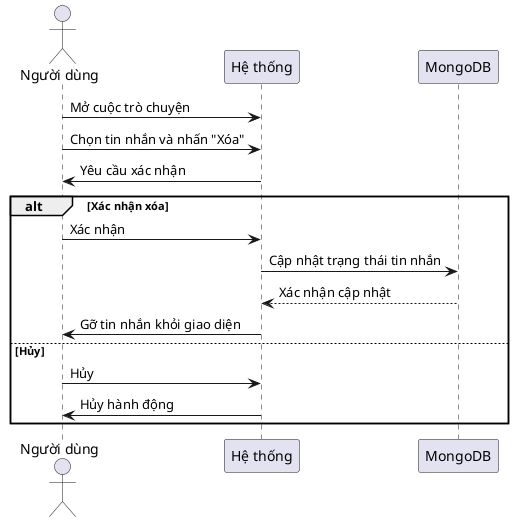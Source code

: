 @startuml
actor "Người dùng" as User
participant "Hệ thống" as System
participant "MongoDB" as DB

User -> System: Mở cuộc trò chuyện
User -> System: Chọn tin nhắn và nhấn "Xóa"
System -> User: Yêu cầu xác nhận

alt Xác nhận xóa
    User -> System: Xác nhận
    System -> DB: Cập nhật trạng thái tin nhắn
    DB --> System: Xác nhận cập nhật
    System -> User: Gỡ tin nhắn khỏi giao diện
else Hủy
    User -> System: Hủy
    System -> User: Hủy hành động
end alt

@enduml
